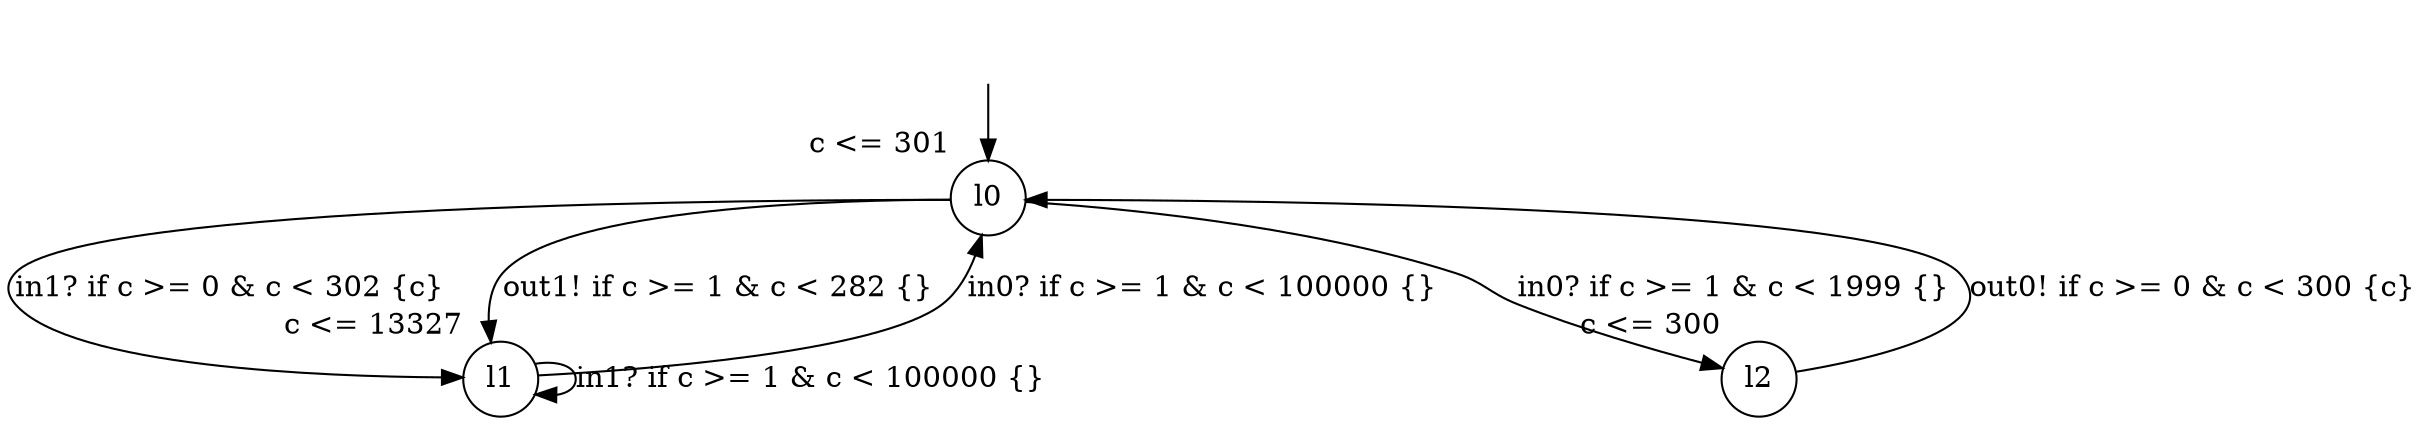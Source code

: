 digraph g {
__start0 [label="" shape="none"];
l0 [shape="circle" margin=0 label="l0", xlabel="c <= 301"];
l1 [shape="circle" margin=0 label="l1", xlabel="c <= 13327"];
l2 [shape="circle" margin=0 label="l2", xlabel="c <= 300"];
l0 -> l2 [label="in0? if c >= 1 & c < 1999 {} "];
l0 -> l1 [label="in1? if c >= 0 & c < 302 {c} "];
l0 -> l1 [label="out1! if c >= 1 & c < 282 {} "];
l1 -> l0 [label="in0? if c >= 1 & c < 100000 {} "];
l1 -> l1 [label="in1? if c >= 1 & c < 100000 {} "];
l2 -> l0 [label="out0! if c >= 0 & c < 300 {c} "];
__start0 -> l0;
}
